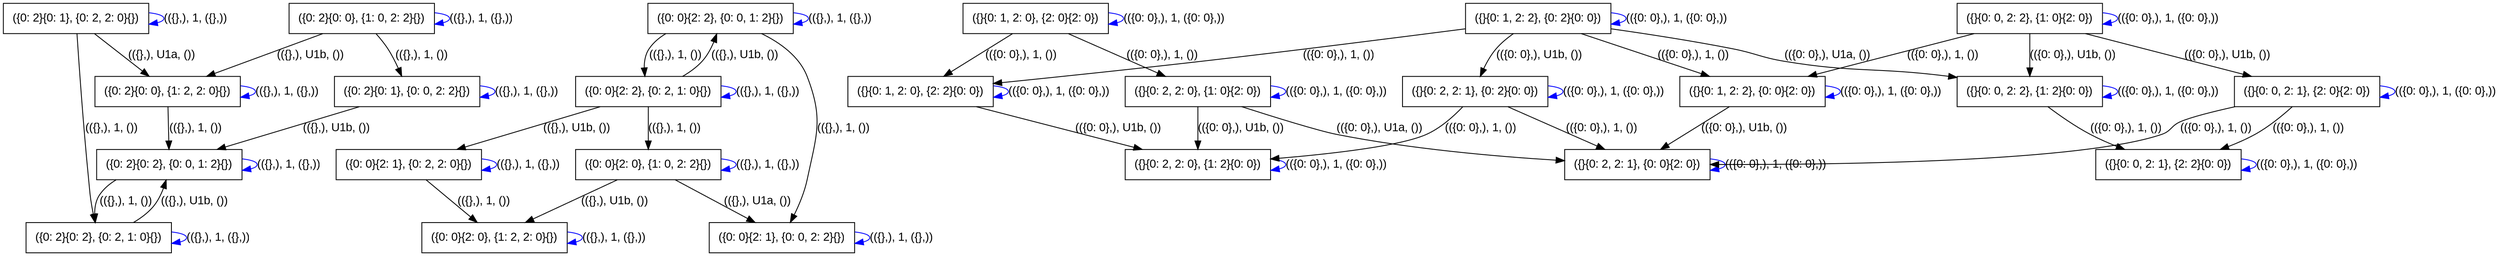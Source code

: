 digraph "" {
	graph [bb="0,0,2958,297"];
	node [label="\N"];
	"({0: 2}{0: 2}, {0: 0, 1: 2}{})"	 [fontname=Arial,
		height=0.5,
		pos="170.5,105",
		shape=box,
		width=2.4028];
	"({0: 2}{0: 2}, {0: 0, 1: 2}{})" -> "({0: 2}{0: 2}, {0: 0, 1: 2}{})"	 [color=blue,
		dir=forward,
		fontname=Arial,
		label="(({},), 1, ({},))",
		lp="313,105",
		pos="e,257.39,98.187 257.39,111.81 268.03,110.59 275,108.32 275,105 275,102.87 272.14,101.17 267.28,99.909"];
	"({0: 2}{0: 2}, {0: 2, 1: 0}{})"	 [fontname=Arial,
		height=0.5,
		pos="86.5,18",
		shape=box,
		width=2.4028];
	"({0: 2}{0: 2}, {0: 0, 1: 2}{})" -> "({0: 2}{0: 2}, {0: 2, 1: 0}{})"	 [color=black,
		dir=forward,
		fontname=Arial,
		label="(({},), 1, ())",
		lp="119.5,61.5",
		pos="e,82.266,36.438 106.65,86.792 99.125,82.138 92.398,76.306 87.5,69 83.111,62.453 81.653,54.294 81.618,46.436"];
	"({0: 2}{0: 2}, {0: 2, 1: 0}{})" -> "({0: 2}{0: 2}, {0: 0, 1: 2}{})"	 [color=black,
		dir=forward,
		fontname=Arial,
		label="(({},), U1b, ())",
		lp="201.5,61.5",
		pos="e,167.05,86.863 129.58,36.15 137.65,41.034 145.44,46.961 151.5,54 157.2,60.618 161.26,69.105 164.12,77.248"];
	"({0: 2}{0: 2}, {0: 2, 1: 0}{})" -> "({0: 2}{0: 2}, {0: 2, 1: 0}{})"	 [color=blue,
		dir=forward,
		fontname=Arial,
		label="(({},), 1, ({},))",
		lp="229,18",
		pos="e,173.39,11.187 173.39,24.813 184.03,23.593 191,21.322 191,18 191,15.872 188.14,14.175 183.28,12.909"];
	"({0: 0}{2: 2}, {0: 0, 1: 2}{})"	 [fontname=Arial,
		height=0.5,
		pos="827.5,279",
		shape=box,
		width=2.4028];
	"({0: 0}{2: 2}, {0: 0, 1: 2}{})" -> "({0: 0}{2: 2}, {0: 0, 1: 2}{})"	 [color=blue,
		dir=forward,
		fontname=Arial,
		label="(({},), 1, ({},))",
		lp="970,279",
		pos="e,914.39,272.19 914.39,285.81 925.03,284.59 932,282.32 932,279 932,276.87 929.14,275.17 924.28,273.91"];
	"({0: 0}{2: 2}, {0: 2, 1: 0}{})"	 [fontname=Arial,
		height=0.5,
		pos="740.5,192",
		shape=box,
		width=2.4028];
	"({0: 0}{2: 2}, {0: 0, 1: 2}{})" -> "({0: 0}{2: 2}, {0: 2, 1: 0}{})"	 [color=black,
		dir=forward,
		fontname=Arial,
		label="(({},), 1, ())",
		lp="773.5,235.5",
		pos="e,736.22,210.47 760.96,260.89 753.33,256.22 746.5,250.36 741.5,243 737.07,236.48 735.6,228.33 735.56,220.47"];
	"({0: 0}{2: 1}, {0: 0, 2: 2}{})"	 [fontname=Arial,
		height=0.5,
		pos="906.5,18",
		shape=box,
		width=2.4028];
	"({0: 0}{2: 2}, {0: 0, 1: 2}{})" -> "({0: 0}{2: 1}, {0: 0, 2: 2}{})"	 [color=black,
		dir=forward,
		fontname=Arial,
		label="(({},), 1, ())",
		lp="971.5,148.5",
		pos="e,914.05,36.11 877.16,260.97 898.65,250.05 920.84,233.58 929.5,210 950,154.16 931.11,83.654 917.53,45.523"];
	"({0: 0}{2: 2}, {0: 2, 1: 0}{})" -> "({0: 0}{2: 2}, {0: 0, 1: 2}{})"	 [color=black,
		dir=forward,
		fontname=Arial,
		label="(({},), U1b, ())",
		lp="856.5,235.5",
		pos="e,822.87,260.85 782.97,210.19 791.18,215.1 799.18,221.02 805.5,228 811.48,234.6 816.01,243.09 819.36,251.23"];
	"({0: 0}{2: 2}, {0: 2, 1: 0}{})" -> "({0: 0}{2: 2}, {0: 2, 1: 0}{})"	 [color=blue,
		dir=forward,
		fontname=Arial,
		label="(({},), 1, ({},))",
		lp="883,192",
		pos="e,827.39,185.19 827.39,198.81 838.03,197.59 845,195.32 845,192 845,189.87 842.14,188.17 837.28,186.91"];
	"({0: 0}{2: 0}, {1: 0, 2: 2}{})"	 [fontname=Arial,
		height=0.5,
		pos="740.5,105",
		shape=box,
		width=2.4028];
	"({0: 0}{2: 2}, {0: 2, 1: 0}{})" -> "({0: 0}{2: 0}, {1: 0, 2: 2}{})"	 [color=black,
		dir=forward,
		fontname=Arial,
		label="(({},), 1, ())",
		lp="772.5,148.5",
		pos="e,740.5,123 740.5,173.97 740.5,162.19 740.5,146.56 740.5,133.16"];
	"({0: 0}{2: 1}, {0: 2, 2: 0}{})"	 [fontname=Arial,
		height=0.5,
		pos="455.5,105",
		shape=box,
		width=2.4028];
	"({0: 0}{2: 2}, {0: 2, 1: 0}{})" -> "({0: 0}{2: 1}, {0: 2, 2: 0}{})"	 [color=black,
		dir=forward,
		fontname=Arial,
		label="(({},), U1b, ())",
		lp="656.5,148.5",
		pos="e,514.48,123 681.45,173.97 635.69,160 572.2,140.62 524.17,125.96"];
	"({0: 0}{2: 1}, {0: 0, 2: 2}{})" -> "({0: 0}{2: 1}, {0: 0, 2: 2}{})"	 [color=blue,
		dir=forward,
		fontname=Arial,
		label="(({},), 1, ({},))",
		lp="1049,18",
		pos="e,993.39,11.187 993.39,24.813 1004,23.593 1011,21.322 1011,18 1011,15.872 1008.1,14.175 1003.3,12.909"];
	"({0: 0}{2: 0}, {1: 0, 2: 2}{})" -> "({0: 0}{2: 1}, {0: 0, 2: 2}{})"	 [color=black,
		dir=forward,
		fontname=Arial,
		label="(({},), U1a, ())",
		lp="874.5,61.5",
		pos="e,872.15,36.003 774.9,86.974 800.49,73.559 835.61,55.153 863.13,40.729"];
	"({0: 0}{2: 0}, {1: 0, 2: 2}{})" -> "({0: 0}{2: 0}, {1: 0, 2: 2}{})"	 [color=blue,
		dir=forward,
		fontname=Arial,
		label="(({},), 1, ({},))",
		lp="883,105",
		pos="e,827.39,98.187 827.39,111.81 838.03,110.59 845,108.32 845,105 845,102.87 842.14,101.17 837.28,99.909"];
	"({0: 0}{2: 0}, {1: 2, 2: 0}{})"	 [fontname=Arial,
		height=0.5,
		pos="578.5,18",
		shape=box,
		width=2.4028];
	"({0: 0}{2: 0}, {1: 0, 2: 2}{})" -> "({0: 0}{2: 0}, {1: 2, 2: 0}{})"	 [color=black,
		dir=forward,
		fontname=Arial,
		label="(({},), U1b, ())",
		lp="710.5,61.5",
		pos="e,612.02,36.003 706.93,86.974 682.06,73.617 647.98,55.313 621.17,40.918"];
	"({0: 0}{2: 1}, {0: 2, 2: 0}{})" -> "({0: 0}{2: 1}, {0: 2, 2: 0}{})"	 [color=blue,
		dir=forward,
		fontname=Arial,
		label="(({},), 1, ({},))",
		lp="598,105",
		pos="e,542.39,98.187 542.39,111.81 553.03,110.59 560,108.32 560,105 560,102.87 557.14,101.17 552.28,99.909"];
	"({0: 0}{2: 1}, {0: 2, 2: 0}{})" -> "({0: 0}{2: 0}, {1: 2, 2: 0}{})"	 [color=black,
		dir=forward,
		fontname=Arial,
		label="(({},), 1, ())",
		lp="556.5,61.5",
		pos="e,553.05,36.003 480.99,86.974 499.46,73.909 524.62,56.11 544.76,41.866"];
	"({}{0: 2, 2: 0}, {1: 0}{2: 0})"	 [fontname=Arial,
		height=0.5,
		pos="1397.5,192",
		shape=box,
		width=2.4028];
	"({}{0: 2, 2: 0}, {1: 0}{2: 0})" -> "({}{0: 2, 2: 0}, {1: 0}{2: 0})"	 [color=blue,
		dir=forward,
		fontname=Arial,
		label="(({0: 0},), 1, ({0: 0},))",
		lp="1564,192",
		pos="e,1484.4,185.19 1484.4,198.81 1495,197.59 1502,195.32 1502,192 1502,189.87 1499.1,188.17 1494.3,186.91"];
	"({}{0: 2, 2: 0}, {1: 2}{0: 0})"	 [fontname=Arial,
		height=0.5,
		pos="1397.5,105",
		shape=box,
		width=2.4028];
	"({}{0: 2, 2: 0}, {1: 0}{2: 0})" -> "({}{0: 2, 2: 0}, {1: 2}{0: 0})"	 [color=black,
		dir=forward,
		fontname=Arial,
		label="(({0: 0},), U1b, ())",
		lp="1450.5,148.5",
		pos="e,1397.5,123 1397.5,173.97 1397.5,162.19 1397.5,146.56 1397.5,133.16"];
	"({}{0: 2, 2: 1}, {0: 0}{2: 0})"	 [fontname=Arial,
		height=0.5,
		pos="1896.5,105",
		shape=box,
		width=2.4028];
	"({}{0: 2, 2: 0}, {1: 0}{2: 0})" -> "({}{0: 2, 2: 1}, {0: 0}{2: 0})"	 [color=black,
		dir=forward,
		fontname=Arial,
		label="(({0: 0},), U1a, ())",
		lp="1598.5,148.5",
		pos="e,1810,111.15 1454.8,173.96 1471.8,168.41 1490.5,162.14 1507.5,156 1524.6,149.84 1527.9,145.3 1545.5,141 1592.1,129.64 1713,118.71 \
1799.8,111.94"];
	"({}{0: 2, 2: 0}, {1: 2}{0: 0})" -> "({}{0: 2, 2: 0}, {1: 2}{0: 0})"	 [color=blue,
		dir=forward,
		fontname=Arial,
		label="(({0: 0},), 1, ({0: 0},))",
		lp="1564,105",
		pos="e,1484.4,98.187 1484.4,111.81 1495,110.59 1502,108.32 1502,105 1502,102.87 1499.1,101.17 1494.3,99.909"];
	"({}{0: 2, 2: 1}, {0: 0}{2: 0})" -> "({}{0: 2, 2: 1}, {0: 0}{2: 0})"	 [color=blue,
		dir=forward,
		fontname=Arial,
		label="(({0: 0},), 1, ({0: 0},))",
		lp="2063,105",
		pos="e,1983.4,98.187 1983.4,111.81 1994,110.59 2001,108.32 2001,105 2001,102.87 1998.1,101.17 1993.3,99.909"];
	"({}{0: 1, 2: 0}, {2: 2}{0: 0})"	 [fontname=Arial,
		height=0.5,
		pos="1064.5,192",
		shape=box,
		width=2.4028];
	"({}{0: 1, 2: 0}, {2: 2}{0: 0})" -> "({}{0: 2, 2: 0}, {1: 2}{0: 0})"	 [color=black,
		dir=forward,
		fontname=Arial,
		label="(({0: 0},), U1b, ())",
		lp="1303.5,148.5",
		pos="e,1328.6,123 1133.5,173.97 1187.4,159.89 1262.4,140.3 1318.7,125.6"];
	"({}{0: 1, 2: 0}, {2: 2}{0: 0})" -> "({}{0: 1, 2: 0}, {2: 2}{0: 0})"	 [color=blue,
		dir=forward,
		fontname=Arial,
		label="(({0: 0},), 1, ({0: 0},))",
		lp="1231,192",
		pos="e,1151.4,185.19 1151.4,198.81 1162,197.59 1169,195.32 1169,192 1169,189.87 1166.1,188.17 1161.3,186.91"];
	"({0: 0}{2: 0}, {1: 2, 2: 0}{})" -> "({0: 0}{2: 0}, {1: 2, 2: 0}{})"	 [color=blue,
		dir=forward,
		fontname=Arial,
		label="(({},), 1, ({},))",
		lp="721,18",
		pos="e,665.39,11.187 665.39,24.813 676.03,23.593 683,21.322 683,18 683,15.872 680.14,14.175 675.28,12.909"];
	"({}{0: 0, 2: 1}, {2: 2}{0: 0})"	 [fontname=Arial,
		height=0.5,
		pos="2563.5,105",
		shape=box,
		width=2.4028];
	"({}{0: 0, 2: 1}, {2: 2}{0: 0})" -> "({}{0: 0, 2: 1}, {2: 2}{0: 0})"	 [color=blue,
		dir=forward,
		fontname=Arial,
		label="(({0: 0},), 1, ({0: 0},))",
		lp="2730,105",
		pos="e,2650.4,98.187 2650.4,111.81 2661,110.59 2668,108.32 2668,105 2668,102.87 2665.1,101.17 2660.3,99.909"];
	"({}{0: 0, 2: 2}, {1: 2}{0: 0})"	 [fontname=Arial,
		height=0.5,
		pos="2396.5,192",
		shape=box,
		width=2.4028];
	"({}{0: 0, 2: 2}, {1: 2}{0: 0})" -> "({}{0: 0, 2: 1}, {2: 2}{0: 0})"	 [color=black,
		dir=forward,
		fontname=Arial,
		label="(({0: 0},), 1, ())",
		lp="2510.5,148.5",
		pos="e,2507,123.02 2418.2,173.81 2431.5,163.25 2449.3,150.24 2466.5,141 2476.2,135.8 2486.8,131.02 2497.3,126.77"];
	"({}{0: 0, 2: 2}, {1: 2}{0: 0})" -> "({}{0: 0, 2: 2}, {1: 2}{0: 0})"	 [color=blue,
		dir=forward,
		fontname=Arial,
		label="(({0: 0},), 1, ({0: 0},))",
		lp="2563,192",
		pos="e,2483.4,185.19 2483.4,198.81 2494,197.59 2501,195.32 2501,192 2501,189.87 2498.1,188.17 2493.3,186.91"];
	"({}{0: 0, 2: 2}, {1: 0}{2: 0})"	 [fontname=Arial,
		height=0.5,
		pos="2396.5,279",
		shape=box,
		width=2.4028];
	"({}{0: 0, 2: 2}, {1: 0}{2: 0})" -> "({}{0: 0, 2: 2}, {1: 2}{0: 0})"	 [color=black,
		dir=forward,
		fontname=Arial,
		label="(({0: 0},), U1b, ())",
		lp="2449.5,235.5",
		pos="e,2396.5,210 2396.5,260.97 2396.5,249.19 2396.5,233.56 2396.5,220.16"];
	"({}{0: 0, 2: 2}, {1: 0}{2: 0})" -> "({}{0: 0, 2: 2}, {1: 0}{2: 0})"	 [color=blue,
		dir=forward,
		fontname=Arial,
		label="(({0: 0},), 1, ({0: 0},))",
		lp="2563,279",
		pos="e,2483.4,272.19 2483.4,285.81 2494,284.59 2501,282.32 2501,279 2501,276.87 2498.1,275.17 2493.3,273.91"];
	"({}{0: 0, 2: 1}, {2: 0}{2: 0})"	 [fontname=Arial,
		height=0.5,
		pos="2729.5,192",
		shape=box,
		width=2.4028];
	"({}{0: 0, 2: 2}, {1: 0}{2: 0})" -> "({}{0: 0, 2: 1}, {2: 0}{2: 0})"	 [color=black,
		dir=forward,
		fontname=Arial,
		label="(({0: 0},), U1b, ())",
		lp="2635.5,235.5",
		pos="e,2660.6,210 2465.5,260.97 2519.4,246.89 2594.4,227.3 2650.7,212.6"];
	"({}{0: 1, 2: 2}, {0: 0}{2: 0})"	 [fontname=Arial,
		height=0.5,
		pos="2063.5,192",
		shape=box,
		width=2.4028];
	"({}{0: 0, 2: 2}, {1: 0}{2: 0})" -> "({}{0: 1, 2: 2}, {0: 0}{2: 0})"	 [color=black,
		dir=forward,
		fontname=Arial,
		label="(({0: 0},), 1, ())",
		lp="2293.5,235.5",
		pos="e,2132.4,210 2327.5,260.97 2273.6,246.89 2198.6,227.3 2142.3,212.6"];
	"({}{0: 0, 2: 1}, {2: 0}{2: 0})" -> "({}{0: 2, 2: 1}, {0: 0}{2: 0})"	 [color=black,
		dir=forward,
		fontname=Arial,
		label="(({0: 0},), 1, ())",
		lp="2620.5,148.5",
		pos="e,1983.1,107.15 2642.6,174.4 2615.3,168.26 2589,161.53 2576.5,156 2565.7,151.23 2565.7,144.8 2554.5,141 2502.9,123.51 2163.3,112.11 \
1993.3,107.42"];
	"({}{0: 0, 2: 1}, {2: 0}{2: 0})" -> "({}{0: 0, 2: 1}, {2: 2}{0: 0})"	 [color=black,
		dir=forward,
		fontname=Arial,
		label="(({0: 0},), 1, ())",
		lp="2733.5,148.5",
		pos="e,2628.4,123.1 2711.6,173.99 2700.1,163.23 2684.4,149.95 2668.5,141 2659,135.64 2648.5,130.89 2638,126.74"];
	"({}{0: 0, 2: 1}, {2: 0}{2: 0})" -> "({}{0: 0, 2: 1}, {2: 0}{2: 0})"	 [color=blue,
		dir=forward,
		fontname=Arial,
		label="(({0: 0},), 1, ({0: 0},))",
		lp="2896,192",
		pos="e,2816.4,185.19 2816.4,198.81 2827,197.59 2834,195.32 2834,192 2834,189.87 2831.1,188.17 2826.3,186.91"];
	"({}{0: 1, 2: 2}, {0: 0}{2: 0})" -> "({}{0: 2, 2: 1}, {0: 0}{2: 0})"	 [color=black,
		dir=forward,
		fontname=Arial,
		label="(({0: 0},), U1b, ())",
		lp="2042.5,148.5",
		pos="e,1931.1,123 2028.9,173.97 2003.1,160.56 1967.8,142.15 1940.1,127.73"];
	"({}{0: 1, 2: 2}, {0: 0}{2: 0})" -> "({}{0: 1, 2: 2}, {0: 0}{2: 0})"	 [color=blue,
		dir=forward,
		fontname=Arial,
		label="(({0: 0},), 1, ({0: 0},))",
		lp="2230,192",
		pos="e,2150.4,185.19 2150.4,198.81 2161,197.59 2168,195.32 2168,192 2168,189.87 2165.1,188.17 2160.3,186.91"];
	"({0: 2}{0: 0}, {1: 2, 2: 0}{})"	 [fontname=Arial,
		height=0.5,
		pos="168.5,192",
		shape=box,
		width=2.4028];
	"({0: 2}{0: 0}, {1: 2, 2: 0}{})" -> "({0: 2}{0: 2}, {0: 0, 1: 2}{})"	 [color=black,
		dir=forward,
		fontname=Arial,
		label="(({},), 1, ())",
		lp="202.5,148.5",
		pos="e,170.09,123 168.91,173.97 169.19,162.19 169.54,146.56 169.85,133.16"];
	"({0: 2}{0: 0}, {1: 2, 2: 0}{})" -> "({0: 2}{0: 0}, {1: 2, 2: 0}{})"	 [color=blue,
		dir=forward,
		fontname=Arial,
		label="(({},), 1, ({},))",
		lp="311,192",
		pos="e,255.39,185.19 255.39,198.81 266.03,197.59 273,195.32 273,192 273,189.87 270.14,188.17 265.28,186.91"];
	"({0: 2}{0: 1}, {0: 0, 2: 2}{})"	 [fontname=Arial,
		height=0.5,
		pos="453.5,192",
		shape=box,
		width=2.4028];
	"({0: 2}{0: 1}, {0: 0, 2: 2}{})" -> "({0: 2}{0: 2}, {0: 0, 1: 2}{})"	 [color=black,
		dir=forward,
		fontname=Arial,
		label="(({},), U1b, ())",
		lp="370.5,148.5",
		pos="e,229.06,123 394.86,173.97 349.42,160 286.38,140.62 238.69,125.96"];
	"({0: 2}{0: 1}, {0: 0, 2: 2}{})" -> "({0: 2}{0: 1}, {0: 0, 2: 2}{})"	 [color=blue,
		dir=forward,
		fontname=Arial,
		label="(({},), 1, ({},))",
		lp="596,192",
		pos="e,540.39,185.19 540.39,198.81 551.03,197.59 558,195.32 558,192 558,189.87 555.14,188.17 550.28,186.91"];
	"({0: 2}{0: 0}, {1: 0, 2: 2}{})"	 [fontname=Arial,
		height=0.5,
		pos="423.5,279",
		shape=box,
		width=2.4028];
	"({0: 2}{0: 0}, {1: 0, 2: 2}{})" -> "({0: 2}{0: 0}, {1: 2, 2: 0}{})"	 [color=black,
		dir=forward,
		fontname=Arial,
		label="(({},), U1b, ())",
		lp="352.5,235.5",
		pos="e,221.27,210 370.66,260.97 329.98,247.09 273.63,227.87 230.75,213.24"];
	"({0: 2}{0: 0}, {1: 0, 2: 2}{})" -> "({0: 2}{0: 1}, {0: 0, 2: 2}{})"	 [color=black,
		dir=forward,
		fontname=Arial,
		label="(({},), 1, ())",
		lp="472.5,235.5",
		pos="e,447.29,210 429.72,260.97 433.82,249.08 439.28,233.25 443.93,219.76"];
	"({0: 2}{0: 0}, {1: 0, 2: 2}{})" -> "({0: 2}{0: 0}, {1: 0, 2: 2}{})"	 [color=blue,
		dir=forward,
		fontname=Arial,
		label="(({},), 1, ({},))",
		lp="566,279",
		pos="e,510.39,272.19 510.39,285.81 521.03,284.59 528,282.32 528,279 528,276.87 525.14,275.17 520.28,273.91"];
	"({}{0: 1, 2: 2}, {0: 2}{0: 0})"	 [fontname=Arial,
		height=0.5,
		pos="1807.5,279",
		shape=box,
		width=2.4028];
	"({}{0: 1, 2: 2}, {0: 2}{0: 0})" -> "({}{0: 1, 2: 0}, {2: 2}{0: 0})"	 [color=black,
		dir=forward,
		fontname=Arial,
		label="(({0: 0},), 1, ())",
		lp="1569.5,235.5",
		pos="e,1151.3,200.74 1720.9,267.56 1639.1,256.88 1513,240.73 1403.5,228 1322,218.53 1229.4,208.76 1161.5,201.79"];
	"({}{0: 1, 2: 2}, {0: 2}{0: 0})" -> "({}{0: 0, 2: 2}, {1: 2}{0: 0})"	 [color=black,
		dir=forward,
		fontname=Arial,
		label="(({0: 0},), U1a, ())",
		lp="2152.5,235.5",
		pos="e,2309.8,208.78 1894.1,267.95 1938.7,261.71 1993.7,253.13 2042.5,243 2068.1,237.68 2073.7,232.51 2099.5,228 2185.2,213.02 2210.5,\
221.74 2299.8,210.14"];
	"({}{0: 1, 2: 2}, {0: 2}{0: 0})" -> "({}{0: 1, 2: 2}, {0: 0}{2: 0})"	 [color=black,
		dir=forward,
		fontname=Arial,
		label="(({0: 0},), 1, ())",
		lp="1994.5,235.5",
		pos="e,2010.5,210 1860.5,260.97 1901.4,247.09 1958,227.87 2001,213.24"];
	"({}{0: 1, 2: 2}, {0: 2}{0: 0})" -> "({}{0: 1, 2: 2}, {0: 2}{0: 0})"	 [color=blue,
		dir=forward,
		fontname=Arial,
		label="(({0: 0},), 1, ({0: 0},))",
		lp="1974,279",
		pos="e,1894.4,272.19 1894.4,285.81 1905,284.59 1912,282.32 1912,279 1912,276.87 1909.1,275.17 1904.3,273.91"];
	"({}{0: 2, 2: 1}, {0: 2}{0: 0})"	 [fontname=Arial,
		height=0.5,
		pos="1730.5,192",
		shape=box,
		width=2.4028];
	"({}{0: 1, 2: 2}, {0: 2}{0: 0})" -> "({}{0: 2, 2: 1}, {0: 2}{0: 0})"	 [color=black,
		dir=forward,
		fontname=Arial,
		label="(({0: 0},), U1b, ())",
		lp="1808.5,235.5",
		pos="e,1736.8,210.32 1776,260.98 1768.6,255.82 1761.3,249.74 1755.5,243 1749.6,236.12 1744.7,227.6 1740.8,219.51"];
	"({}{0: 2, 2: 1}, {0: 2}{0: 0})" -> "({}{0: 2, 2: 0}, {1: 2}{0: 0})"	 [color=black,
		dir=forward,
		fontname=Arial,
		label="(({0: 0},), 1, ())",
		lp="1727.5,148.5",
		pos="e,1484,112.82 1709.7,173.96 1695.4,162.61 1675.5,148.7 1655.5,141 1626.6,129.85 1554.6,120.31 1494,113.87"];
	"({}{0: 2, 2: 1}, {0: 2}{0: 0})" -> "({}{0: 2, 2: 1}, {0: 0}{2: 0})"	 [color=black,
		dir=forward,
		fontname=Arial,
		label="(({0: 0},), 1, ())",
		lp="1866.5,148.5",
		pos="e,1862.1,123 1764.9,173.97 1790.5,160.56 1825.6,142.15 1853.1,127.73"];
	"({}{0: 2, 2: 1}, {0: 2}{0: 0})" -> "({}{0: 2, 2: 1}, {0: 2}{0: 0})"	 [color=blue,
		dir=forward,
		fontname=Arial,
		label="(({0: 0},), 1, ({0: 0},))",
		lp="1897,192",
		pos="e,1817.4,185.19 1817.4,198.81 1828,197.59 1835,195.32 1835,192 1835,189.87 1832.1,188.17 1827.3,186.91"];
	"({}{0: 1, 2: 0}, {2: 0}{2: 0})"	 [fontname=Arial,
		height=0.5,
		pos="1203.5,279",
		shape=box,
		width=2.4028];
	"({}{0: 1, 2: 0}, {2: 0}{2: 0})" -> "({}{0: 2, 2: 0}, {1: 0}{2: 0})"	 [color=black,
		dir=forward,
		fontname=Arial,
		label="(({0: 0},), 1, ())",
		lp="1355.5,235.5",
		pos="e,1357.4,210 1243.7,260.97 1274,247.38 1315.7,228.67 1348.1,214.17"];
	"({}{0: 1, 2: 0}, {2: 0}{2: 0})" -> "({}{0: 1, 2: 0}, {2: 2}{0: 0})"	 [color=black,
		dir=forward,
		fontname=Arial,
		label="(({0: 0},), 1, ())",
		lp="1186.5,235.5",
		pos="e,1093.3,210 1174.7,260.97 1153.6,247.79 1124.9,229.79 1102,215.49"];
	"({}{0: 1, 2: 0}, {2: 0}{2: 0})" -> "({}{0: 1, 2: 0}, {2: 0}{2: 0})"	 [color=blue,
		dir=forward,
		fontname=Arial,
		label="(({0: 0},), 1, ({0: 0},))",
		lp="1370,279",
		pos="e,1290.4,272.19 1290.4,285.81 1301,284.59 1308,282.32 1308,279 1308,276.87 1305.1,275.17 1300.3,273.91"];
	"({0: 2}{0: 1}, {0: 2, 2: 0}{})"	 [fontname=Arial,
		height=0.5,
		pos="90.5,279",
		shape=box,
		width=2.4028];
	"({0: 2}{0: 1}, {0: 2, 2: 0}{})" -> "({0: 2}{0: 2}, {0: 2, 1: 0}{})"	 [color=black,
		dir=forward,
		fontname=Arial,
		label="(({},), 1, ())",
		lp="100.5,148.5",
		pos="e,82.081,36.246 84.392,260.8 80.105,247.03 74.753,227.56 72.5,210 63.671,141.18 66.786,122.39 78.5,54 78.935,51.46 79.431,48.829 \
79.958,46.198"];
	"({0: 2}{0: 1}, {0: 2, 2: 0}{})" -> "({0: 2}{0: 0}, {1: 2, 2: 0}{})"	 [color=black,
		dir=forward,
		fontname=Arial,
		label="(({},), U1a, ())",
		lp="175.5,235.5",
		pos="e,152.36,210 106.66,260.97 117.85,248.49 132.92,231.69 145.37,217.79"];
	"({0: 2}{0: 1}, {0: 2, 2: 0}{})" -> "({0: 2}{0: 1}, {0: 2, 2: 0}{})"	 [color=blue,
		dir=forward,
		fontname=Arial,
		label="(({},), 1, ({},))",
		lp="233,279",
		pos="e,177.39,272.19 177.39,285.81 188.03,284.59 195,282.32 195,279 195,276.87 192.14,275.17 187.28,273.91"];
}
